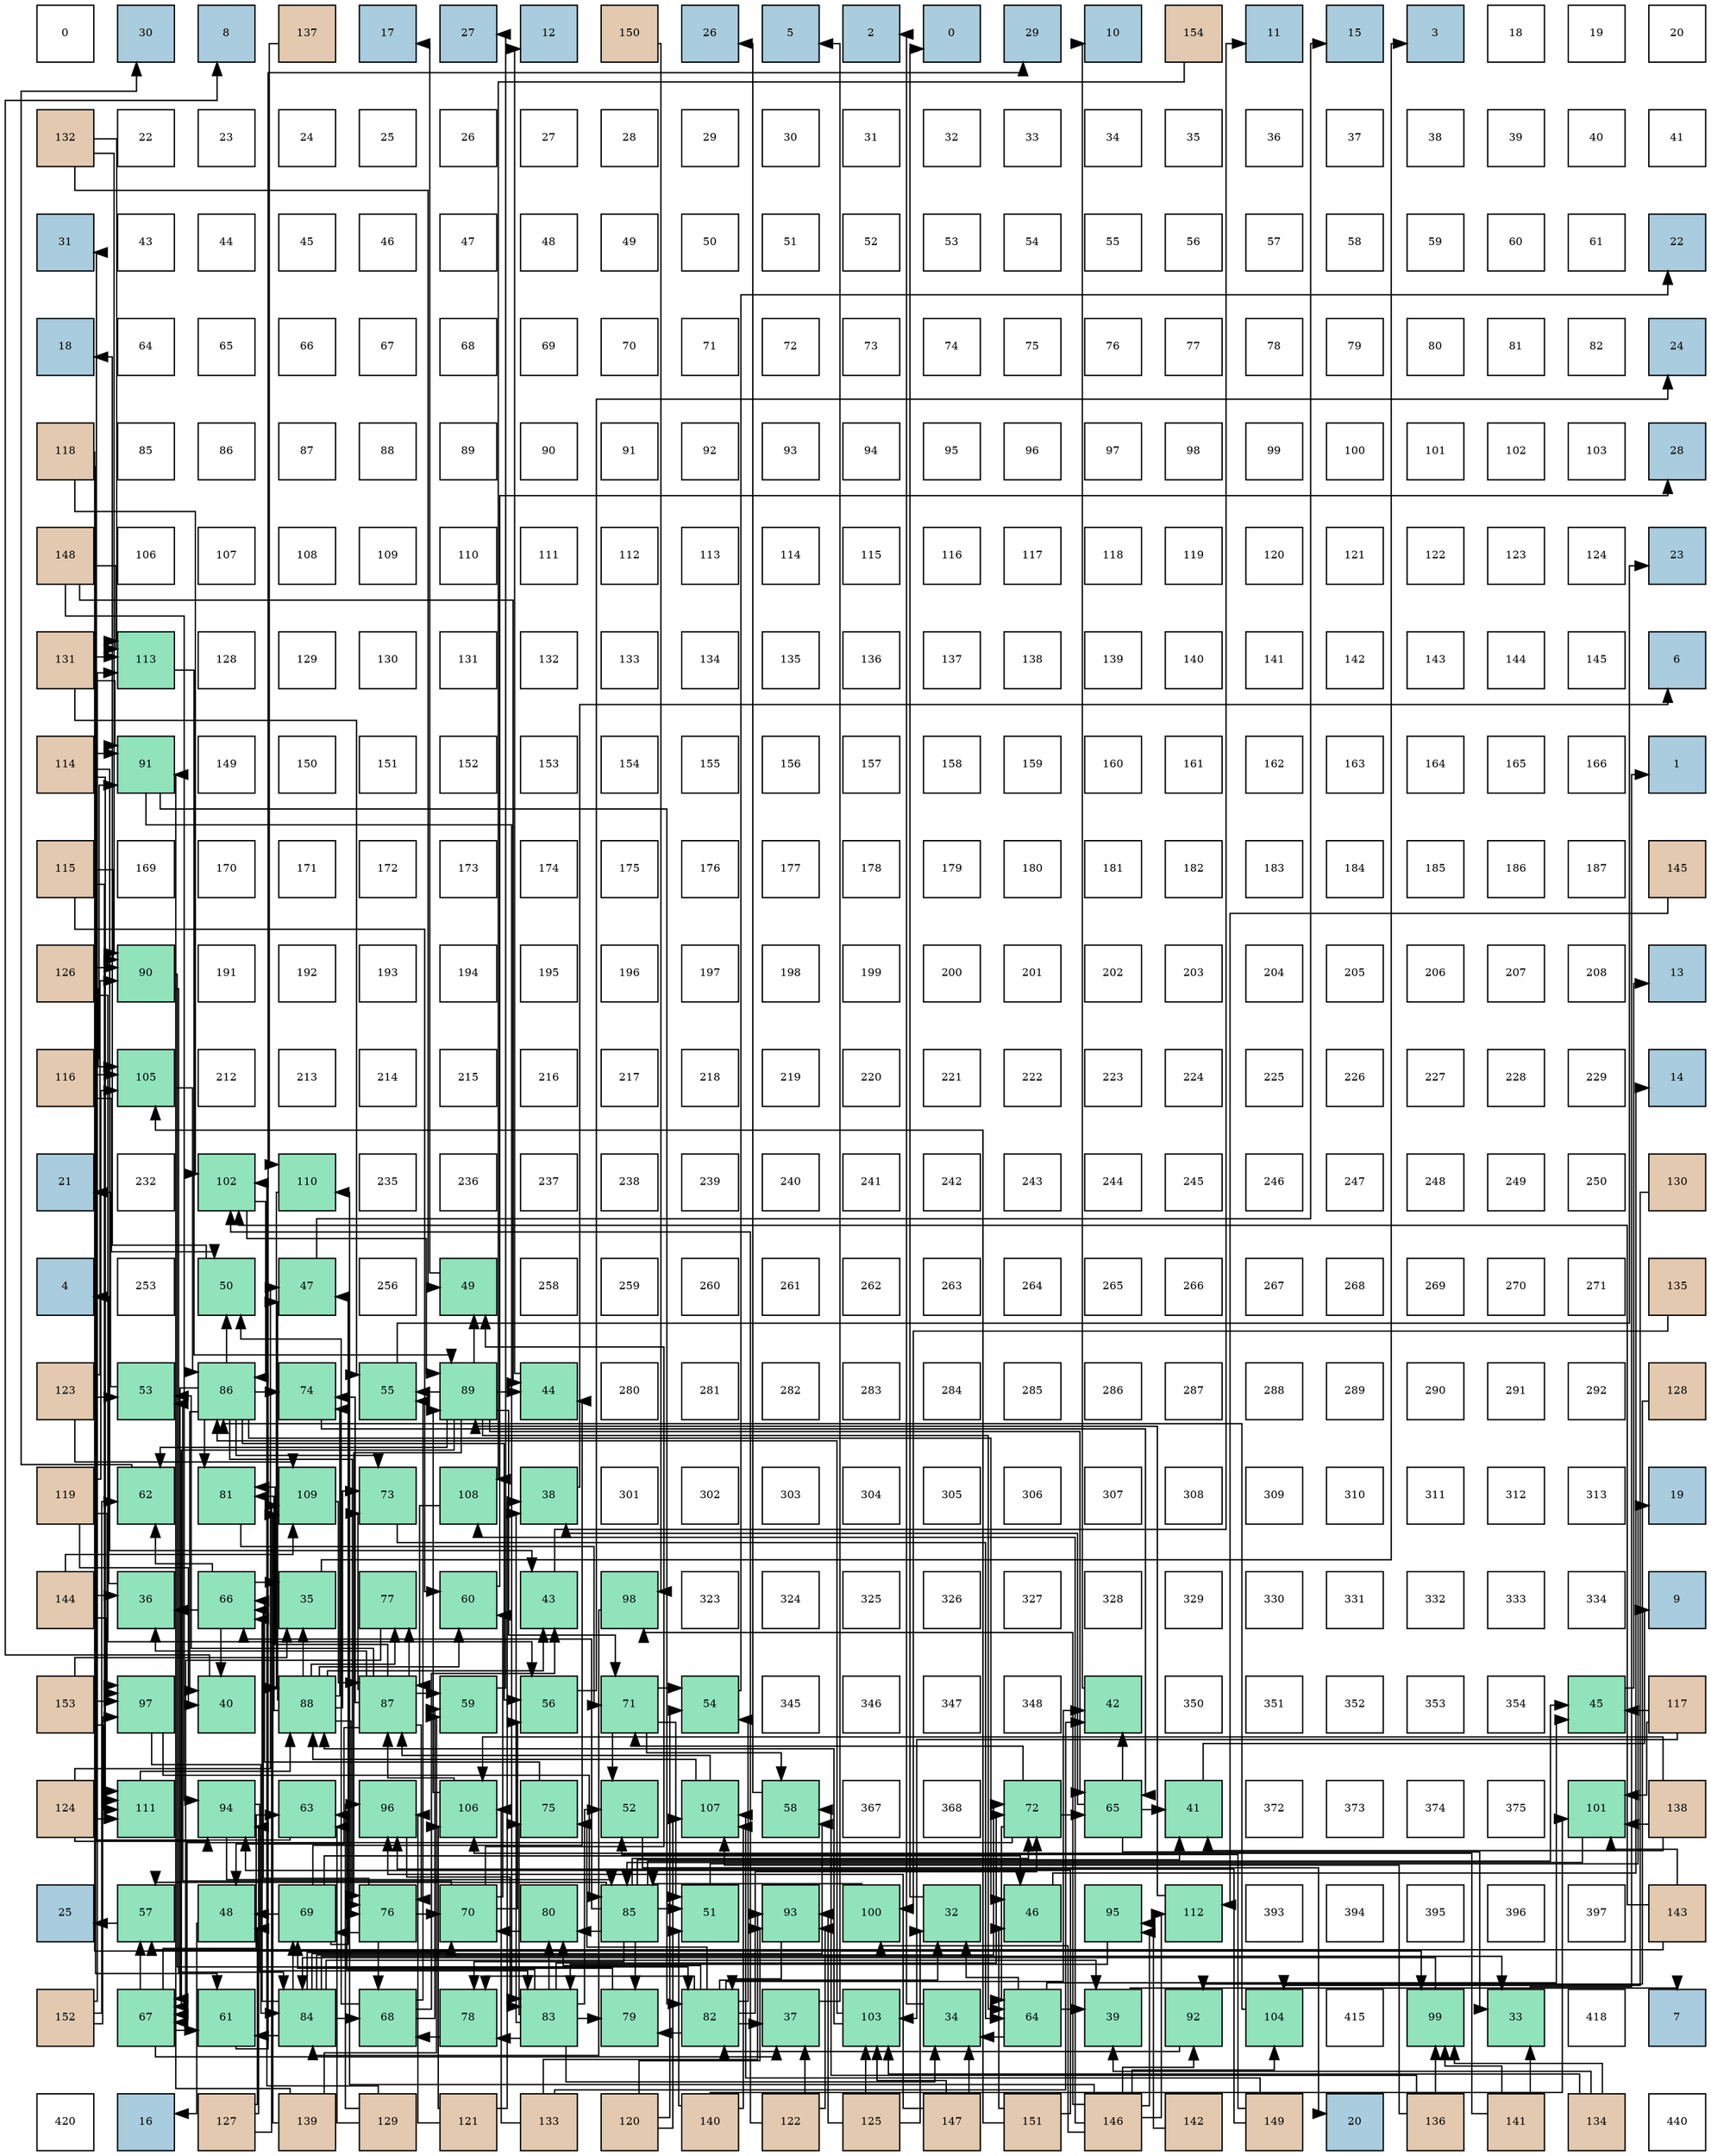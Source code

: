 digraph layout{
 rankdir=TB;
 splines=ortho;
 node [style=filled shape=square fixedsize=true width=0.6];
0[label="0", fontsize=8, fillcolor="#ffffff"];
1[label="30", fontsize=8, fillcolor="#a9ccde"];
2[label="8", fontsize=8, fillcolor="#a9ccde"];
3[label="137", fontsize=8, fillcolor="#e3c9af"];
4[label="17", fontsize=8, fillcolor="#a9ccde"];
5[label="27", fontsize=8, fillcolor="#a9ccde"];
6[label="12", fontsize=8, fillcolor="#a9ccde"];
7[label="150", fontsize=8, fillcolor="#e3c9af"];
8[label="26", fontsize=8, fillcolor="#a9ccde"];
9[label="5", fontsize=8, fillcolor="#a9ccde"];
10[label="2", fontsize=8, fillcolor="#a9ccde"];
11[label="0", fontsize=8, fillcolor="#a9ccde"];
12[label="29", fontsize=8, fillcolor="#a9ccde"];
13[label="10", fontsize=8, fillcolor="#a9ccde"];
14[label="154", fontsize=8, fillcolor="#e3c9af"];
15[label="11", fontsize=8, fillcolor="#a9ccde"];
16[label="15", fontsize=8, fillcolor="#a9ccde"];
17[label="3", fontsize=8, fillcolor="#a9ccde"];
18[label="18", fontsize=8, fillcolor="#ffffff"];
19[label="19", fontsize=8, fillcolor="#ffffff"];
20[label="20", fontsize=8, fillcolor="#ffffff"];
21[label="132", fontsize=8, fillcolor="#e3c9af"];
22[label="22", fontsize=8, fillcolor="#ffffff"];
23[label="23", fontsize=8, fillcolor="#ffffff"];
24[label="24", fontsize=8, fillcolor="#ffffff"];
25[label="25", fontsize=8, fillcolor="#ffffff"];
26[label="26", fontsize=8, fillcolor="#ffffff"];
27[label="27", fontsize=8, fillcolor="#ffffff"];
28[label="28", fontsize=8, fillcolor="#ffffff"];
29[label="29", fontsize=8, fillcolor="#ffffff"];
30[label="30", fontsize=8, fillcolor="#ffffff"];
31[label="31", fontsize=8, fillcolor="#ffffff"];
32[label="32", fontsize=8, fillcolor="#ffffff"];
33[label="33", fontsize=8, fillcolor="#ffffff"];
34[label="34", fontsize=8, fillcolor="#ffffff"];
35[label="35", fontsize=8, fillcolor="#ffffff"];
36[label="36", fontsize=8, fillcolor="#ffffff"];
37[label="37", fontsize=8, fillcolor="#ffffff"];
38[label="38", fontsize=8, fillcolor="#ffffff"];
39[label="39", fontsize=8, fillcolor="#ffffff"];
40[label="40", fontsize=8, fillcolor="#ffffff"];
41[label="41", fontsize=8, fillcolor="#ffffff"];
42[label="31", fontsize=8, fillcolor="#a9ccde"];
43[label="43", fontsize=8, fillcolor="#ffffff"];
44[label="44", fontsize=8, fillcolor="#ffffff"];
45[label="45", fontsize=8, fillcolor="#ffffff"];
46[label="46", fontsize=8, fillcolor="#ffffff"];
47[label="47", fontsize=8, fillcolor="#ffffff"];
48[label="48", fontsize=8, fillcolor="#ffffff"];
49[label="49", fontsize=8, fillcolor="#ffffff"];
50[label="50", fontsize=8, fillcolor="#ffffff"];
51[label="51", fontsize=8, fillcolor="#ffffff"];
52[label="52", fontsize=8, fillcolor="#ffffff"];
53[label="53", fontsize=8, fillcolor="#ffffff"];
54[label="54", fontsize=8, fillcolor="#ffffff"];
55[label="55", fontsize=8, fillcolor="#ffffff"];
56[label="56", fontsize=8, fillcolor="#ffffff"];
57[label="57", fontsize=8, fillcolor="#ffffff"];
58[label="58", fontsize=8, fillcolor="#ffffff"];
59[label="59", fontsize=8, fillcolor="#ffffff"];
60[label="60", fontsize=8, fillcolor="#ffffff"];
61[label="61", fontsize=8, fillcolor="#ffffff"];
62[label="22", fontsize=8, fillcolor="#a9ccde"];
63[label="18", fontsize=8, fillcolor="#a9ccde"];
64[label="64", fontsize=8, fillcolor="#ffffff"];
65[label="65", fontsize=8, fillcolor="#ffffff"];
66[label="66", fontsize=8, fillcolor="#ffffff"];
67[label="67", fontsize=8, fillcolor="#ffffff"];
68[label="68", fontsize=8, fillcolor="#ffffff"];
69[label="69", fontsize=8, fillcolor="#ffffff"];
70[label="70", fontsize=8, fillcolor="#ffffff"];
71[label="71", fontsize=8, fillcolor="#ffffff"];
72[label="72", fontsize=8, fillcolor="#ffffff"];
73[label="73", fontsize=8, fillcolor="#ffffff"];
74[label="74", fontsize=8, fillcolor="#ffffff"];
75[label="75", fontsize=8, fillcolor="#ffffff"];
76[label="76", fontsize=8, fillcolor="#ffffff"];
77[label="77", fontsize=8, fillcolor="#ffffff"];
78[label="78", fontsize=8, fillcolor="#ffffff"];
79[label="79", fontsize=8, fillcolor="#ffffff"];
80[label="80", fontsize=8, fillcolor="#ffffff"];
81[label="81", fontsize=8, fillcolor="#ffffff"];
82[label="82", fontsize=8, fillcolor="#ffffff"];
83[label="24", fontsize=8, fillcolor="#a9ccde"];
84[label="118", fontsize=8, fillcolor="#e3c9af"];
85[label="85", fontsize=8, fillcolor="#ffffff"];
86[label="86", fontsize=8, fillcolor="#ffffff"];
87[label="87", fontsize=8, fillcolor="#ffffff"];
88[label="88", fontsize=8, fillcolor="#ffffff"];
89[label="89", fontsize=8, fillcolor="#ffffff"];
90[label="90", fontsize=8, fillcolor="#ffffff"];
91[label="91", fontsize=8, fillcolor="#ffffff"];
92[label="92", fontsize=8, fillcolor="#ffffff"];
93[label="93", fontsize=8, fillcolor="#ffffff"];
94[label="94", fontsize=8, fillcolor="#ffffff"];
95[label="95", fontsize=8, fillcolor="#ffffff"];
96[label="96", fontsize=8, fillcolor="#ffffff"];
97[label="97", fontsize=8, fillcolor="#ffffff"];
98[label="98", fontsize=8, fillcolor="#ffffff"];
99[label="99", fontsize=8, fillcolor="#ffffff"];
100[label="100", fontsize=8, fillcolor="#ffffff"];
101[label="101", fontsize=8, fillcolor="#ffffff"];
102[label="102", fontsize=8, fillcolor="#ffffff"];
103[label="103", fontsize=8, fillcolor="#ffffff"];
104[label="28", fontsize=8, fillcolor="#a9ccde"];
105[label="148", fontsize=8, fillcolor="#e3c9af"];
106[label="106", fontsize=8, fillcolor="#ffffff"];
107[label="107", fontsize=8, fillcolor="#ffffff"];
108[label="108", fontsize=8, fillcolor="#ffffff"];
109[label="109", fontsize=8, fillcolor="#ffffff"];
110[label="110", fontsize=8, fillcolor="#ffffff"];
111[label="111", fontsize=8, fillcolor="#ffffff"];
112[label="112", fontsize=8, fillcolor="#ffffff"];
113[label="113", fontsize=8, fillcolor="#ffffff"];
114[label="114", fontsize=8, fillcolor="#ffffff"];
115[label="115", fontsize=8, fillcolor="#ffffff"];
116[label="116", fontsize=8, fillcolor="#ffffff"];
117[label="117", fontsize=8, fillcolor="#ffffff"];
118[label="118", fontsize=8, fillcolor="#ffffff"];
119[label="119", fontsize=8, fillcolor="#ffffff"];
120[label="120", fontsize=8, fillcolor="#ffffff"];
121[label="121", fontsize=8, fillcolor="#ffffff"];
122[label="122", fontsize=8, fillcolor="#ffffff"];
123[label="123", fontsize=8, fillcolor="#ffffff"];
124[label="124", fontsize=8, fillcolor="#ffffff"];
125[label="23", fontsize=8, fillcolor="#a9ccde"];
126[label="131", fontsize=8, fillcolor="#e3c9af"];
127[label="113", fontsize=8, fillcolor="#91e3bb"];
128[label="128", fontsize=8, fillcolor="#ffffff"];
129[label="129", fontsize=8, fillcolor="#ffffff"];
130[label="130", fontsize=8, fillcolor="#ffffff"];
131[label="131", fontsize=8, fillcolor="#ffffff"];
132[label="132", fontsize=8, fillcolor="#ffffff"];
133[label="133", fontsize=8, fillcolor="#ffffff"];
134[label="134", fontsize=8, fillcolor="#ffffff"];
135[label="135", fontsize=8, fillcolor="#ffffff"];
136[label="136", fontsize=8, fillcolor="#ffffff"];
137[label="137", fontsize=8, fillcolor="#ffffff"];
138[label="138", fontsize=8, fillcolor="#ffffff"];
139[label="139", fontsize=8, fillcolor="#ffffff"];
140[label="140", fontsize=8, fillcolor="#ffffff"];
141[label="141", fontsize=8, fillcolor="#ffffff"];
142[label="142", fontsize=8, fillcolor="#ffffff"];
143[label="143", fontsize=8, fillcolor="#ffffff"];
144[label="144", fontsize=8, fillcolor="#ffffff"];
145[label="145", fontsize=8, fillcolor="#ffffff"];
146[label="6", fontsize=8, fillcolor="#a9ccde"];
147[label="114", fontsize=8, fillcolor="#e3c9af"];
148[label="91", fontsize=8, fillcolor="#91e3bb"];
149[label="149", fontsize=8, fillcolor="#ffffff"];
150[label="150", fontsize=8, fillcolor="#ffffff"];
151[label="151", fontsize=8, fillcolor="#ffffff"];
152[label="152", fontsize=8, fillcolor="#ffffff"];
153[label="153", fontsize=8, fillcolor="#ffffff"];
154[label="154", fontsize=8, fillcolor="#ffffff"];
155[label="155", fontsize=8, fillcolor="#ffffff"];
156[label="156", fontsize=8, fillcolor="#ffffff"];
157[label="157", fontsize=8, fillcolor="#ffffff"];
158[label="158", fontsize=8, fillcolor="#ffffff"];
159[label="159", fontsize=8, fillcolor="#ffffff"];
160[label="160", fontsize=8, fillcolor="#ffffff"];
161[label="161", fontsize=8, fillcolor="#ffffff"];
162[label="162", fontsize=8, fillcolor="#ffffff"];
163[label="163", fontsize=8, fillcolor="#ffffff"];
164[label="164", fontsize=8, fillcolor="#ffffff"];
165[label="165", fontsize=8, fillcolor="#ffffff"];
166[label="166", fontsize=8, fillcolor="#ffffff"];
167[label="1", fontsize=8, fillcolor="#a9ccde"];
168[label="115", fontsize=8, fillcolor="#e3c9af"];
169[label="169", fontsize=8, fillcolor="#ffffff"];
170[label="170", fontsize=8, fillcolor="#ffffff"];
171[label="171", fontsize=8, fillcolor="#ffffff"];
172[label="172", fontsize=8, fillcolor="#ffffff"];
173[label="173", fontsize=8, fillcolor="#ffffff"];
174[label="174", fontsize=8, fillcolor="#ffffff"];
175[label="175", fontsize=8, fillcolor="#ffffff"];
176[label="176", fontsize=8, fillcolor="#ffffff"];
177[label="177", fontsize=8, fillcolor="#ffffff"];
178[label="178", fontsize=8, fillcolor="#ffffff"];
179[label="179", fontsize=8, fillcolor="#ffffff"];
180[label="180", fontsize=8, fillcolor="#ffffff"];
181[label="181", fontsize=8, fillcolor="#ffffff"];
182[label="182", fontsize=8, fillcolor="#ffffff"];
183[label="183", fontsize=8, fillcolor="#ffffff"];
184[label="184", fontsize=8, fillcolor="#ffffff"];
185[label="185", fontsize=8, fillcolor="#ffffff"];
186[label="186", fontsize=8, fillcolor="#ffffff"];
187[label="187", fontsize=8, fillcolor="#ffffff"];
188[label="145", fontsize=8, fillcolor="#e3c9af"];
189[label="126", fontsize=8, fillcolor="#e3c9af"];
190[label="90", fontsize=8, fillcolor="#91e3bb"];
191[label="191", fontsize=8, fillcolor="#ffffff"];
192[label="192", fontsize=8, fillcolor="#ffffff"];
193[label="193", fontsize=8, fillcolor="#ffffff"];
194[label="194", fontsize=8, fillcolor="#ffffff"];
195[label="195", fontsize=8, fillcolor="#ffffff"];
196[label="196", fontsize=8, fillcolor="#ffffff"];
197[label="197", fontsize=8, fillcolor="#ffffff"];
198[label="198", fontsize=8, fillcolor="#ffffff"];
199[label="199", fontsize=8, fillcolor="#ffffff"];
200[label="200", fontsize=8, fillcolor="#ffffff"];
201[label="201", fontsize=8, fillcolor="#ffffff"];
202[label="202", fontsize=8, fillcolor="#ffffff"];
203[label="203", fontsize=8, fillcolor="#ffffff"];
204[label="204", fontsize=8, fillcolor="#ffffff"];
205[label="205", fontsize=8, fillcolor="#ffffff"];
206[label="206", fontsize=8, fillcolor="#ffffff"];
207[label="207", fontsize=8, fillcolor="#ffffff"];
208[label="208", fontsize=8, fillcolor="#ffffff"];
209[label="13", fontsize=8, fillcolor="#a9ccde"];
210[label="116", fontsize=8, fillcolor="#e3c9af"];
211[label="105", fontsize=8, fillcolor="#91e3bb"];
212[label="212", fontsize=8, fillcolor="#ffffff"];
213[label="213", fontsize=8, fillcolor="#ffffff"];
214[label="214", fontsize=8, fillcolor="#ffffff"];
215[label="215", fontsize=8, fillcolor="#ffffff"];
216[label="216", fontsize=8, fillcolor="#ffffff"];
217[label="217", fontsize=8, fillcolor="#ffffff"];
218[label="218", fontsize=8, fillcolor="#ffffff"];
219[label="219", fontsize=8, fillcolor="#ffffff"];
220[label="220", fontsize=8, fillcolor="#ffffff"];
221[label="221", fontsize=8, fillcolor="#ffffff"];
222[label="222", fontsize=8, fillcolor="#ffffff"];
223[label="223", fontsize=8, fillcolor="#ffffff"];
224[label="224", fontsize=8, fillcolor="#ffffff"];
225[label="225", fontsize=8, fillcolor="#ffffff"];
226[label="226", fontsize=8, fillcolor="#ffffff"];
227[label="227", fontsize=8, fillcolor="#ffffff"];
228[label="228", fontsize=8, fillcolor="#ffffff"];
229[label="229", fontsize=8, fillcolor="#ffffff"];
230[label="14", fontsize=8, fillcolor="#a9ccde"];
231[label="21", fontsize=8, fillcolor="#a9ccde"];
232[label="232", fontsize=8, fillcolor="#ffffff"];
233[label="102", fontsize=8, fillcolor="#91e3bb"];
234[label="110", fontsize=8, fillcolor="#91e3bb"];
235[label="235", fontsize=8, fillcolor="#ffffff"];
236[label="236", fontsize=8, fillcolor="#ffffff"];
237[label="237", fontsize=8, fillcolor="#ffffff"];
238[label="238", fontsize=8, fillcolor="#ffffff"];
239[label="239", fontsize=8, fillcolor="#ffffff"];
240[label="240", fontsize=8, fillcolor="#ffffff"];
241[label="241", fontsize=8, fillcolor="#ffffff"];
242[label="242", fontsize=8, fillcolor="#ffffff"];
243[label="243", fontsize=8, fillcolor="#ffffff"];
244[label="244", fontsize=8, fillcolor="#ffffff"];
245[label="245", fontsize=8, fillcolor="#ffffff"];
246[label="246", fontsize=8, fillcolor="#ffffff"];
247[label="247", fontsize=8, fillcolor="#ffffff"];
248[label="248", fontsize=8, fillcolor="#ffffff"];
249[label="249", fontsize=8, fillcolor="#ffffff"];
250[label="250", fontsize=8, fillcolor="#ffffff"];
251[label="130", fontsize=8, fillcolor="#e3c9af"];
252[label="4", fontsize=8, fillcolor="#a9ccde"];
253[label="253", fontsize=8, fillcolor="#ffffff"];
254[label="50", fontsize=8, fillcolor="#91e3bb"];
255[label="47", fontsize=8, fillcolor="#91e3bb"];
256[label="256", fontsize=8, fillcolor="#ffffff"];
257[label="49", fontsize=8, fillcolor="#91e3bb"];
258[label="258", fontsize=8, fillcolor="#ffffff"];
259[label="259", fontsize=8, fillcolor="#ffffff"];
260[label="260", fontsize=8, fillcolor="#ffffff"];
261[label="261", fontsize=8, fillcolor="#ffffff"];
262[label="262", fontsize=8, fillcolor="#ffffff"];
263[label="263", fontsize=8, fillcolor="#ffffff"];
264[label="264", fontsize=8, fillcolor="#ffffff"];
265[label="265", fontsize=8, fillcolor="#ffffff"];
266[label="266", fontsize=8, fillcolor="#ffffff"];
267[label="267", fontsize=8, fillcolor="#ffffff"];
268[label="268", fontsize=8, fillcolor="#ffffff"];
269[label="269", fontsize=8, fillcolor="#ffffff"];
270[label="270", fontsize=8, fillcolor="#ffffff"];
271[label="271", fontsize=8, fillcolor="#ffffff"];
272[label="135", fontsize=8, fillcolor="#e3c9af"];
273[label="123", fontsize=8, fillcolor="#e3c9af"];
274[label="53", fontsize=8, fillcolor="#91e3bb"];
275[label="86", fontsize=8, fillcolor="#91e3bb"];
276[label="74", fontsize=8, fillcolor="#91e3bb"];
277[label="55", fontsize=8, fillcolor="#91e3bb"];
278[label="89", fontsize=8, fillcolor="#91e3bb"];
279[label="44", fontsize=8, fillcolor="#91e3bb"];
280[label="280", fontsize=8, fillcolor="#ffffff"];
281[label="281", fontsize=8, fillcolor="#ffffff"];
282[label="282", fontsize=8, fillcolor="#ffffff"];
283[label="283", fontsize=8, fillcolor="#ffffff"];
284[label="284", fontsize=8, fillcolor="#ffffff"];
285[label="285", fontsize=8, fillcolor="#ffffff"];
286[label="286", fontsize=8, fillcolor="#ffffff"];
287[label="287", fontsize=8, fillcolor="#ffffff"];
288[label="288", fontsize=8, fillcolor="#ffffff"];
289[label="289", fontsize=8, fillcolor="#ffffff"];
290[label="290", fontsize=8, fillcolor="#ffffff"];
291[label="291", fontsize=8, fillcolor="#ffffff"];
292[label="292", fontsize=8, fillcolor="#ffffff"];
293[label="128", fontsize=8, fillcolor="#e3c9af"];
294[label="119", fontsize=8, fillcolor="#e3c9af"];
295[label="62", fontsize=8, fillcolor="#91e3bb"];
296[label="81", fontsize=8, fillcolor="#91e3bb"];
297[label="109", fontsize=8, fillcolor="#91e3bb"];
298[label="73", fontsize=8, fillcolor="#91e3bb"];
299[label="108", fontsize=8, fillcolor="#91e3bb"];
300[label="38", fontsize=8, fillcolor="#91e3bb"];
301[label="301", fontsize=8, fillcolor="#ffffff"];
302[label="302", fontsize=8, fillcolor="#ffffff"];
303[label="303", fontsize=8, fillcolor="#ffffff"];
304[label="304", fontsize=8, fillcolor="#ffffff"];
305[label="305", fontsize=8, fillcolor="#ffffff"];
306[label="306", fontsize=8, fillcolor="#ffffff"];
307[label="307", fontsize=8, fillcolor="#ffffff"];
308[label="308", fontsize=8, fillcolor="#ffffff"];
309[label="309", fontsize=8, fillcolor="#ffffff"];
310[label="310", fontsize=8, fillcolor="#ffffff"];
311[label="311", fontsize=8, fillcolor="#ffffff"];
312[label="312", fontsize=8, fillcolor="#ffffff"];
313[label="313", fontsize=8, fillcolor="#ffffff"];
314[label="19", fontsize=8, fillcolor="#a9ccde"];
315[label="144", fontsize=8, fillcolor="#e3c9af"];
316[label="36", fontsize=8, fillcolor="#91e3bb"];
317[label="66", fontsize=8, fillcolor="#91e3bb"];
318[label="35", fontsize=8, fillcolor="#91e3bb"];
319[label="77", fontsize=8, fillcolor="#91e3bb"];
320[label="60", fontsize=8, fillcolor="#91e3bb"];
321[label="43", fontsize=8, fillcolor="#91e3bb"];
322[label="98", fontsize=8, fillcolor="#91e3bb"];
323[label="323", fontsize=8, fillcolor="#ffffff"];
324[label="324", fontsize=8, fillcolor="#ffffff"];
325[label="325", fontsize=8, fillcolor="#ffffff"];
326[label="326", fontsize=8, fillcolor="#ffffff"];
327[label="327", fontsize=8, fillcolor="#ffffff"];
328[label="328", fontsize=8, fillcolor="#ffffff"];
329[label="329", fontsize=8, fillcolor="#ffffff"];
330[label="330", fontsize=8, fillcolor="#ffffff"];
331[label="331", fontsize=8, fillcolor="#ffffff"];
332[label="332", fontsize=8, fillcolor="#ffffff"];
333[label="333", fontsize=8, fillcolor="#ffffff"];
334[label="334", fontsize=8, fillcolor="#ffffff"];
335[label="9", fontsize=8, fillcolor="#a9ccde"];
336[label="153", fontsize=8, fillcolor="#e3c9af"];
337[label="97", fontsize=8, fillcolor="#91e3bb"];
338[label="40", fontsize=8, fillcolor="#91e3bb"];
339[label="88", fontsize=8, fillcolor="#91e3bb"];
340[label="87", fontsize=8, fillcolor="#91e3bb"];
341[label="59", fontsize=8, fillcolor="#91e3bb"];
342[label="56", fontsize=8, fillcolor="#91e3bb"];
343[label="71", fontsize=8, fillcolor="#91e3bb"];
344[label="54", fontsize=8, fillcolor="#91e3bb"];
345[label="345", fontsize=8, fillcolor="#ffffff"];
346[label="346", fontsize=8, fillcolor="#ffffff"];
347[label="347", fontsize=8, fillcolor="#ffffff"];
348[label="348", fontsize=8, fillcolor="#ffffff"];
349[label="42", fontsize=8, fillcolor="#91e3bb"];
350[label="350", fontsize=8, fillcolor="#ffffff"];
351[label="351", fontsize=8, fillcolor="#ffffff"];
352[label="352", fontsize=8, fillcolor="#ffffff"];
353[label="353", fontsize=8, fillcolor="#ffffff"];
354[label="354", fontsize=8, fillcolor="#ffffff"];
355[label="45", fontsize=8, fillcolor="#91e3bb"];
356[label="117", fontsize=8, fillcolor="#e3c9af"];
357[label="124", fontsize=8, fillcolor="#e3c9af"];
358[label="111", fontsize=8, fillcolor="#91e3bb"];
359[label="94", fontsize=8, fillcolor="#91e3bb"];
360[label="63", fontsize=8, fillcolor="#91e3bb"];
361[label="96", fontsize=8, fillcolor="#91e3bb"];
362[label="106", fontsize=8, fillcolor="#91e3bb"];
363[label="75", fontsize=8, fillcolor="#91e3bb"];
364[label="52", fontsize=8, fillcolor="#91e3bb"];
365[label="107", fontsize=8, fillcolor="#91e3bb"];
366[label="58", fontsize=8, fillcolor="#91e3bb"];
367[label="367", fontsize=8, fillcolor="#ffffff"];
368[label="368", fontsize=8, fillcolor="#ffffff"];
369[label="72", fontsize=8, fillcolor="#91e3bb"];
370[label="65", fontsize=8, fillcolor="#91e3bb"];
371[label="41", fontsize=8, fillcolor="#91e3bb"];
372[label="372", fontsize=8, fillcolor="#ffffff"];
373[label="373", fontsize=8, fillcolor="#ffffff"];
374[label="374", fontsize=8, fillcolor="#ffffff"];
375[label="375", fontsize=8, fillcolor="#ffffff"];
376[label="101", fontsize=8, fillcolor="#91e3bb"];
377[label="138", fontsize=8, fillcolor="#e3c9af"];
378[label="25", fontsize=8, fillcolor="#a9ccde"];
379[label="57", fontsize=8, fillcolor="#91e3bb"];
380[label="48", fontsize=8, fillcolor="#91e3bb"];
381[label="69", fontsize=8, fillcolor="#91e3bb"];
382[label="76", fontsize=8, fillcolor="#91e3bb"];
383[label="70", fontsize=8, fillcolor="#91e3bb"];
384[label="80", fontsize=8, fillcolor="#91e3bb"];
385[label="85", fontsize=8, fillcolor="#91e3bb"];
386[label="51", fontsize=8, fillcolor="#91e3bb"];
387[label="93", fontsize=8, fillcolor="#91e3bb"];
388[label="100", fontsize=8, fillcolor="#91e3bb"];
389[label="32", fontsize=8, fillcolor="#91e3bb"];
390[label="46", fontsize=8, fillcolor="#91e3bb"];
391[label="95", fontsize=8, fillcolor="#91e3bb"];
392[label="112", fontsize=8, fillcolor="#91e3bb"];
393[label="393", fontsize=8, fillcolor="#ffffff"];
394[label="394", fontsize=8, fillcolor="#ffffff"];
395[label="395", fontsize=8, fillcolor="#ffffff"];
396[label="396", fontsize=8, fillcolor="#ffffff"];
397[label="397", fontsize=8, fillcolor="#ffffff"];
398[label="143", fontsize=8, fillcolor="#e3c9af"];
399[label="152", fontsize=8, fillcolor="#e3c9af"];
400[label="67", fontsize=8, fillcolor="#91e3bb"];
401[label="61", fontsize=8, fillcolor="#91e3bb"];
402[label="84", fontsize=8, fillcolor="#91e3bb"];
403[label="68", fontsize=8, fillcolor="#91e3bb"];
404[label="78", fontsize=8, fillcolor="#91e3bb"];
405[label="83", fontsize=8, fillcolor="#91e3bb"];
406[label="79", fontsize=8, fillcolor="#91e3bb"];
407[label="82", fontsize=8, fillcolor="#91e3bb"];
408[label="37", fontsize=8, fillcolor="#91e3bb"];
409[label="103", fontsize=8, fillcolor="#91e3bb"];
410[label="34", fontsize=8, fillcolor="#91e3bb"];
411[label="64", fontsize=8, fillcolor="#91e3bb"];
412[label="39", fontsize=8, fillcolor="#91e3bb"];
413[label="92", fontsize=8, fillcolor="#91e3bb"];
414[label="104", fontsize=8, fillcolor="#91e3bb"];
415[label="415", fontsize=8, fillcolor="#ffffff"];
416[label="99", fontsize=8, fillcolor="#91e3bb"];
417[label="33", fontsize=8, fillcolor="#91e3bb"];
418[label="418", fontsize=8, fillcolor="#ffffff"];
419[label="7", fontsize=8, fillcolor="#a9ccde"];
420[label="420", fontsize=8, fillcolor="#ffffff"];
421[label="16", fontsize=8, fillcolor="#a9ccde"];
422[label="127", fontsize=8, fillcolor="#e3c9af"];
423[label="139", fontsize=8, fillcolor="#e3c9af"];
424[label="129", fontsize=8, fillcolor="#e3c9af"];
425[label="121", fontsize=8, fillcolor="#e3c9af"];
426[label="133", fontsize=8, fillcolor="#e3c9af"];
427[label="120", fontsize=8, fillcolor="#e3c9af"];
428[label="140", fontsize=8, fillcolor="#e3c9af"];
429[label="122", fontsize=8, fillcolor="#e3c9af"];
430[label="125", fontsize=8, fillcolor="#e3c9af"];
431[label="147", fontsize=8, fillcolor="#e3c9af"];
432[label="151", fontsize=8, fillcolor="#e3c9af"];
433[label="146", fontsize=8, fillcolor="#e3c9af"];
434[label="142", fontsize=8, fillcolor="#e3c9af"];
435[label="149", fontsize=8, fillcolor="#e3c9af"];
436[label="20", fontsize=8, fillcolor="#a9ccde"];
437[label="136", fontsize=8, fillcolor="#e3c9af"];
438[label="141", fontsize=8, fillcolor="#e3c9af"];
439[label="134", fontsize=8, fillcolor="#e3c9af"];
440[label="440", fontsize=8, fillcolor="#ffffff"];
edge [constraint=false, style=vis];389 -> 11;
417 -> 167;
410 -> 10;
318 -> 17;
316 -> 252;
408 -> 9;
300 -> 146;
412 -> 419;
338 -> 2;
371 -> 335;
349 -> 13;
321 -> 15;
279 -> 6;
355 -> 209;
390 -> 230;
255 -> 16;
380 -> 421;
257 -> 4;
254 -> 63;
386 -> 314;
364 -> 436;
274 -> 231;
344 -> 62;
277 -> 125;
342 -> 83;
379 -> 378;
366 -> 8;
341 -> 5;
320 -> 104;
401 -> 12;
295 -> 1;
360 -> 42;
411 -> 389;
411 -> 410;
411 -> 412;
411 -> 355;
370 -> 417;
370 -> 300;
370 -> 371;
370 -> 349;
317 -> 318;
317 -> 316;
317 -> 338;
317 -> 295;
400 -> 408;
400 -> 379;
400 -> 401;
400 -> 360;
403 -> 321;
403 -> 254;
403 -> 277;
403 -> 341;
381 -> 279;
381 -> 390;
381 -> 255;
381 -> 380;
383 -> 257;
383 -> 274;
383 -> 342;
383 -> 320;
343 -> 386;
343 -> 364;
343 -> 344;
343 -> 366;
369 -> 411;
369 -> 370;
369 -> 400;
369 -> 343;
298 -> 411;
276 -> 370;
363 -> 317;
382 -> 317;
382 -> 403;
382 -> 381;
382 -> 383;
319 -> 400;
404 -> 403;
406 -> 381;
384 -> 383;
296 -> 343;
407 -> 389;
407 -> 408;
407 -> 349;
407 -> 344;
407 -> 369;
407 -> 363;
407 -> 404;
407 -> 406;
407 -> 384;
405 -> 410;
405 -> 300;
405 -> 364;
405 -> 360;
405 -> 369;
405 -> 363;
405 -> 404;
405 -> 406;
405 -> 384;
402 -> 417;
402 -> 412;
402 -> 366;
402 -> 401;
402 -> 317;
402 -> 403;
402 -> 381;
402 -> 383;
402 -> 369;
385 -> 371;
385 -> 355;
385 -> 386;
385 -> 379;
385 -> 317;
385 -> 369;
385 -> 404;
385 -> 406;
385 -> 384;
275 -> 338;
275 -> 390;
275 -> 254;
275 -> 342;
275 -> 400;
275 -> 298;
275 -> 276;
275 -> 382;
275 -> 296;
340 -> 316;
340 -> 380;
340 -> 274;
340 -> 341;
340 -> 298;
340 -> 276;
340 -> 382;
340 -> 319;
340 -> 296;
339 -> 318;
339 -> 321;
339 -> 255;
339 -> 320;
339 -> 298;
339 -> 276;
339 -> 382;
339 -> 319;
339 -> 296;
278 -> 279;
278 -> 257;
278 -> 277;
278 -> 295;
278 -> 411;
278 -> 370;
278 -> 400;
278 -> 343;
278 -> 382;
190 -> 407;
190 -> 402;
148 -> 407;
148 -> 405;
413 -> 407;
387 -> 407;
359 -> 405;
359 -> 385;
391 -> 405;
361 -> 405;
337 -> 402;
337 -> 385;
322 -> 402;
416 -> 402;
388 -> 385;
376 -> 385;
233 -> 275;
233 -> 278;
409 -> 275;
409 -> 339;
414 -> 275;
211 -> 275;
362 -> 340;
362 -> 278;
365 -> 340;
365 -> 339;
299 -> 340;
297 -> 340;
234 -> 339;
358 -> 339;
392 -> 278;
127 -> 278;
147 -> 321;
147 -> 148;
147 -> 358;
168 -> 320;
168 -> 190;
168 -> 358;
210 -> 254;
210 -> 148;
210 -> 211;
356 -> 355;
356 -> 376;
356 -> 409;
84 -> 401;
84 -> 416;
84 -> 233;
294 -> 338;
294 -> 337;
294 -> 211;
427 -> 344;
427 -> 387;
427 -> 365;
425 -> 300;
425 -> 361;
425 -> 362;
429 -> 408;
429 -> 387;
429 -> 233;
273 -> 274;
273 -> 190;
273 -> 297;
357 -> 255;
357 -> 359;
357 -> 358;
430 -> 389;
430 -> 387;
430 -> 409;
189 -> 342;
189 -> 190;
189 -> 211;
422 -> 380;
422 -> 359;
422 -> 297;
293 -> 413;
424 -> 360;
424 -> 361;
424 -> 233;
251 -> 414;
126 -> 277;
126 -> 148;
126 -> 127;
21 -> 257;
21 -> 190;
21 -> 127;
426 -> 349;
426 -> 387;
426 -> 362;
439 -> 412;
439 -> 416;
439 -> 409;
272 -> 388;
437 -> 366;
437 -> 416;
437 -> 365;
3 -> 234;
377 -> 371;
377 -> 376;
377 -> 362;
423 -> 341;
423 -> 148;
423 -> 297;
428 -> 386;
428 -> 376;
428 -> 365;
438 -> 417;
438 -> 416;
438 -> 362;
434 -> 391;
398 -> 379;
398 -> 376;
398 -> 233;
315 -> 316;
315 -> 337;
315 -> 297;
188 -> 392;
433 -> 413;
433 -> 391;
433 -> 322;
433 -> 388;
433 -> 414;
433 -> 299;
433 -> 234;
433 -> 392;
431 -> 410;
431 -> 361;
431 -> 409;
105 -> 279;
105 -> 359;
105 -> 127;
435 -> 364;
435 -> 361;
435 -> 365;
7 -> 322;
432 -> 390;
432 -> 359;
432 -> 211;
399 -> 295;
399 -> 337;
399 -> 127;
336 -> 318;
336 -> 337;
336 -> 358;
14 -> 299;
edge [constraint=true, style=invis];
0 -> 21 -> 42 -> 63 -> 84 -> 105 -> 126 -> 147 -> 168 -> 189 -> 210 -> 231 -> 252 -> 273 -> 294 -> 315 -> 336 -> 357 -> 378 -> 399 -> 420;
1 -> 22 -> 43 -> 64 -> 85 -> 106 -> 127 -> 148 -> 169 -> 190 -> 211 -> 232 -> 253 -> 274 -> 295 -> 316 -> 337 -> 358 -> 379 -> 400 -> 421;
2 -> 23 -> 44 -> 65 -> 86 -> 107 -> 128 -> 149 -> 170 -> 191 -> 212 -> 233 -> 254 -> 275 -> 296 -> 317 -> 338 -> 359 -> 380 -> 401 -> 422;
3 -> 24 -> 45 -> 66 -> 87 -> 108 -> 129 -> 150 -> 171 -> 192 -> 213 -> 234 -> 255 -> 276 -> 297 -> 318 -> 339 -> 360 -> 381 -> 402 -> 423;
4 -> 25 -> 46 -> 67 -> 88 -> 109 -> 130 -> 151 -> 172 -> 193 -> 214 -> 235 -> 256 -> 277 -> 298 -> 319 -> 340 -> 361 -> 382 -> 403 -> 424;
5 -> 26 -> 47 -> 68 -> 89 -> 110 -> 131 -> 152 -> 173 -> 194 -> 215 -> 236 -> 257 -> 278 -> 299 -> 320 -> 341 -> 362 -> 383 -> 404 -> 425;
6 -> 27 -> 48 -> 69 -> 90 -> 111 -> 132 -> 153 -> 174 -> 195 -> 216 -> 237 -> 258 -> 279 -> 300 -> 321 -> 342 -> 363 -> 384 -> 405 -> 426;
7 -> 28 -> 49 -> 70 -> 91 -> 112 -> 133 -> 154 -> 175 -> 196 -> 217 -> 238 -> 259 -> 280 -> 301 -> 322 -> 343 -> 364 -> 385 -> 406 -> 427;
8 -> 29 -> 50 -> 71 -> 92 -> 113 -> 134 -> 155 -> 176 -> 197 -> 218 -> 239 -> 260 -> 281 -> 302 -> 323 -> 344 -> 365 -> 386 -> 407 -> 428;
9 -> 30 -> 51 -> 72 -> 93 -> 114 -> 135 -> 156 -> 177 -> 198 -> 219 -> 240 -> 261 -> 282 -> 303 -> 324 -> 345 -> 366 -> 387 -> 408 -> 429;
10 -> 31 -> 52 -> 73 -> 94 -> 115 -> 136 -> 157 -> 178 -> 199 -> 220 -> 241 -> 262 -> 283 -> 304 -> 325 -> 346 -> 367 -> 388 -> 409 -> 430;
11 -> 32 -> 53 -> 74 -> 95 -> 116 -> 137 -> 158 -> 179 -> 200 -> 221 -> 242 -> 263 -> 284 -> 305 -> 326 -> 347 -> 368 -> 389 -> 410 -> 431;
12 -> 33 -> 54 -> 75 -> 96 -> 117 -> 138 -> 159 -> 180 -> 201 -> 222 -> 243 -> 264 -> 285 -> 306 -> 327 -> 348 -> 369 -> 390 -> 411 -> 432;
13 -> 34 -> 55 -> 76 -> 97 -> 118 -> 139 -> 160 -> 181 -> 202 -> 223 -> 244 -> 265 -> 286 -> 307 -> 328 -> 349 -> 370 -> 391 -> 412 -> 433;
14 -> 35 -> 56 -> 77 -> 98 -> 119 -> 140 -> 161 -> 182 -> 203 -> 224 -> 245 -> 266 -> 287 -> 308 -> 329 -> 350 -> 371 -> 392 -> 413 -> 434;
15 -> 36 -> 57 -> 78 -> 99 -> 120 -> 141 -> 162 -> 183 -> 204 -> 225 -> 246 -> 267 -> 288 -> 309 -> 330 -> 351 -> 372 -> 393 -> 414 -> 435;
16 -> 37 -> 58 -> 79 -> 100 -> 121 -> 142 -> 163 -> 184 -> 205 -> 226 -> 247 -> 268 -> 289 -> 310 -> 331 -> 352 -> 373 -> 394 -> 415 -> 436;
17 -> 38 -> 59 -> 80 -> 101 -> 122 -> 143 -> 164 -> 185 -> 206 -> 227 -> 248 -> 269 -> 290 -> 311 -> 332 -> 353 -> 374 -> 395 -> 416 -> 437;
18 -> 39 -> 60 -> 81 -> 102 -> 123 -> 144 -> 165 -> 186 -> 207 -> 228 -> 249 -> 270 -> 291 -> 312 -> 333 -> 354 -> 375 -> 396 -> 417 -> 438;
19 -> 40 -> 61 -> 82 -> 103 -> 124 -> 145 -> 166 -> 187 -> 208 -> 229 -> 250 -> 271 -> 292 -> 313 -> 334 -> 355 -> 376 -> 397 -> 418 -> 439;
20 -> 41 -> 62 -> 83 -> 104 -> 125 -> 146 -> 167 -> 188 -> 209 -> 230 -> 251 -> 272 -> 293 -> 314 -> 335 -> 356 -> 377 -> 398 -> 419 -> 440;
rank = same {0 -> 1 -> 2 -> 3 -> 4 -> 5 -> 6 -> 7 -> 8 -> 9 -> 10 -> 11 -> 12 -> 13 -> 14 -> 15 -> 16 -> 17 -> 18 -> 19 -> 20};
rank = same {21 -> 22 -> 23 -> 24 -> 25 -> 26 -> 27 -> 28 -> 29 -> 30 -> 31 -> 32 -> 33 -> 34 -> 35 -> 36 -> 37 -> 38 -> 39 -> 40 -> 41};
rank = same {42 -> 43 -> 44 -> 45 -> 46 -> 47 -> 48 -> 49 -> 50 -> 51 -> 52 -> 53 -> 54 -> 55 -> 56 -> 57 -> 58 -> 59 -> 60 -> 61 -> 62};
rank = same {63 -> 64 -> 65 -> 66 -> 67 -> 68 -> 69 -> 70 -> 71 -> 72 -> 73 -> 74 -> 75 -> 76 -> 77 -> 78 -> 79 -> 80 -> 81 -> 82 -> 83};
rank = same {84 -> 85 -> 86 -> 87 -> 88 -> 89 -> 90 -> 91 -> 92 -> 93 -> 94 -> 95 -> 96 -> 97 -> 98 -> 99 -> 100 -> 101 -> 102 -> 103 -> 104};
rank = same {105 -> 106 -> 107 -> 108 -> 109 -> 110 -> 111 -> 112 -> 113 -> 114 -> 115 -> 116 -> 117 -> 118 -> 119 -> 120 -> 121 -> 122 -> 123 -> 124 -> 125};
rank = same {126 -> 127 -> 128 -> 129 -> 130 -> 131 -> 132 -> 133 -> 134 -> 135 -> 136 -> 137 -> 138 -> 139 -> 140 -> 141 -> 142 -> 143 -> 144 -> 145 -> 146};
rank = same {147 -> 148 -> 149 -> 150 -> 151 -> 152 -> 153 -> 154 -> 155 -> 156 -> 157 -> 158 -> 159 -> 160 -> 161 -> 162 -> 163 -> 164 -> 165 -> 166 -> 167};
rank = same {168 -> 169 -> 170 -> 171 -> 172 -> 173 -> 174 -> 175 -> 176 -> 177 -> 178 -> 179 -> 180 -> 181 -> 182 -> 183 -> 184 -> 185 -> 186 -> 187 -> 188};
rank = same {189 -> 190 -> 191 -> 192 -> 193 -> 194 -> 195 -> 196 -> 197 -> 198 -> 199 -> 200 -> 201 -> 202 -> 203 -> 204 -> 205 -> 206 -> 207 -> 208 -> 209};
rank = same {210 -> 211 -> 212 -> 213 -> 214 -> 215 -> 216 -> 217 -> 218 -> 219 -> 220 -> 221 -> 222 -> 223 -> 224 -> 225 -> 226 -> 227 -> 228 -> 229 -> 230};
rank = same {231 -> 232 -> 233 -> 234 -> 235 -> 236 -> 237 -> 238 -> 239 -> 240 -> 241 -> 242 -> 243 -> 244 -> 245 -> 246 -> 247 -> 248 -> 249 -> 250 -> 251};
rank = same {252 -> 253 -> 254 -> 255 -> 256 -> 257 -> 258 -> 259 -> 260 -> 261 -> 262 -> 263 -> 264 -> 265 -> 266 -> 267 -> 268 -> 269 -> 270 -> 271 -> 272};
rank = same {273 -> 274 -> 275 -> 276 -> 277 -> 278 -> 279 -> 280 -> 281 -> 282 -> 283 -> 284 -> 285 -> 286 -> 287 -> 288 -> 289 -> 290 -> 291 -> 292 -> 293};
rank = same {294 -> 295 -> 296 -> 297 -> 298 -> 299 -> 300 -> 301 -> 302 -> 303 -> 304 -> 305 -> 306 -> 307 -> 308 -> 309 -> 310 -> 311 -> 312 -> 313 -> 314};
rank = same {315 -> 316 -> 317 -> 318 -> 319 -> 320 -> 321 -> 322 -> 323 -> 324 -> 325 -> 326 -> 327 -> 328 -> 329 -> 330 -> 331 -> 332 -> 333 -> 334 -> 335};
rank = same {336 -> 337 -> 338 -> 339 -> 340 -> 341 -> 342 -> 343 -> 344 -> 345 -> 346 -> 347 -> 348 -> 349 -> 350 -> 351 -> 352 -> 353 -> 354 -> 355 -> 356};
rank = same {357 -> 358 -> 359 -> 360 -> 361 -> 362 -> 363 -> 364 -> 365 -> 366 -> 367 -> 368 -> 369 -> 370 -> 371 -> 372 -> 373 -> 374 -> 375 -> 376 -> 377};
rank = same {378 -> 379 -> 380 -> 381 -> 382 -> 383 -> 384 -> 385 -> 386 -> 387 -> 388 -> 389 -> 390 -> 391 -> 392 -> 393 -> 394 -> 395 -> 396 -> 397 -> 398};
rank = same {399 -> 400 -> 401 -> 402 -> 403 -> 404 -> 405 -> 406 -> 407 -> 408 -> 409 -> 410 -> 411 -> 412 -> 413 -> 414 -> 415 -> 416 -> 417 -> 418 -> 419};
rank = same {420 -> 421 -> 422 -> 423 -> 424 -> 425 -> 426 -> 427 -> 428 -> 429 -> 430 -> 431 -> 432 -> 433 -> 434 -> 435 -> 436 -> 437 -> 438 -> 439 -> 440};
}